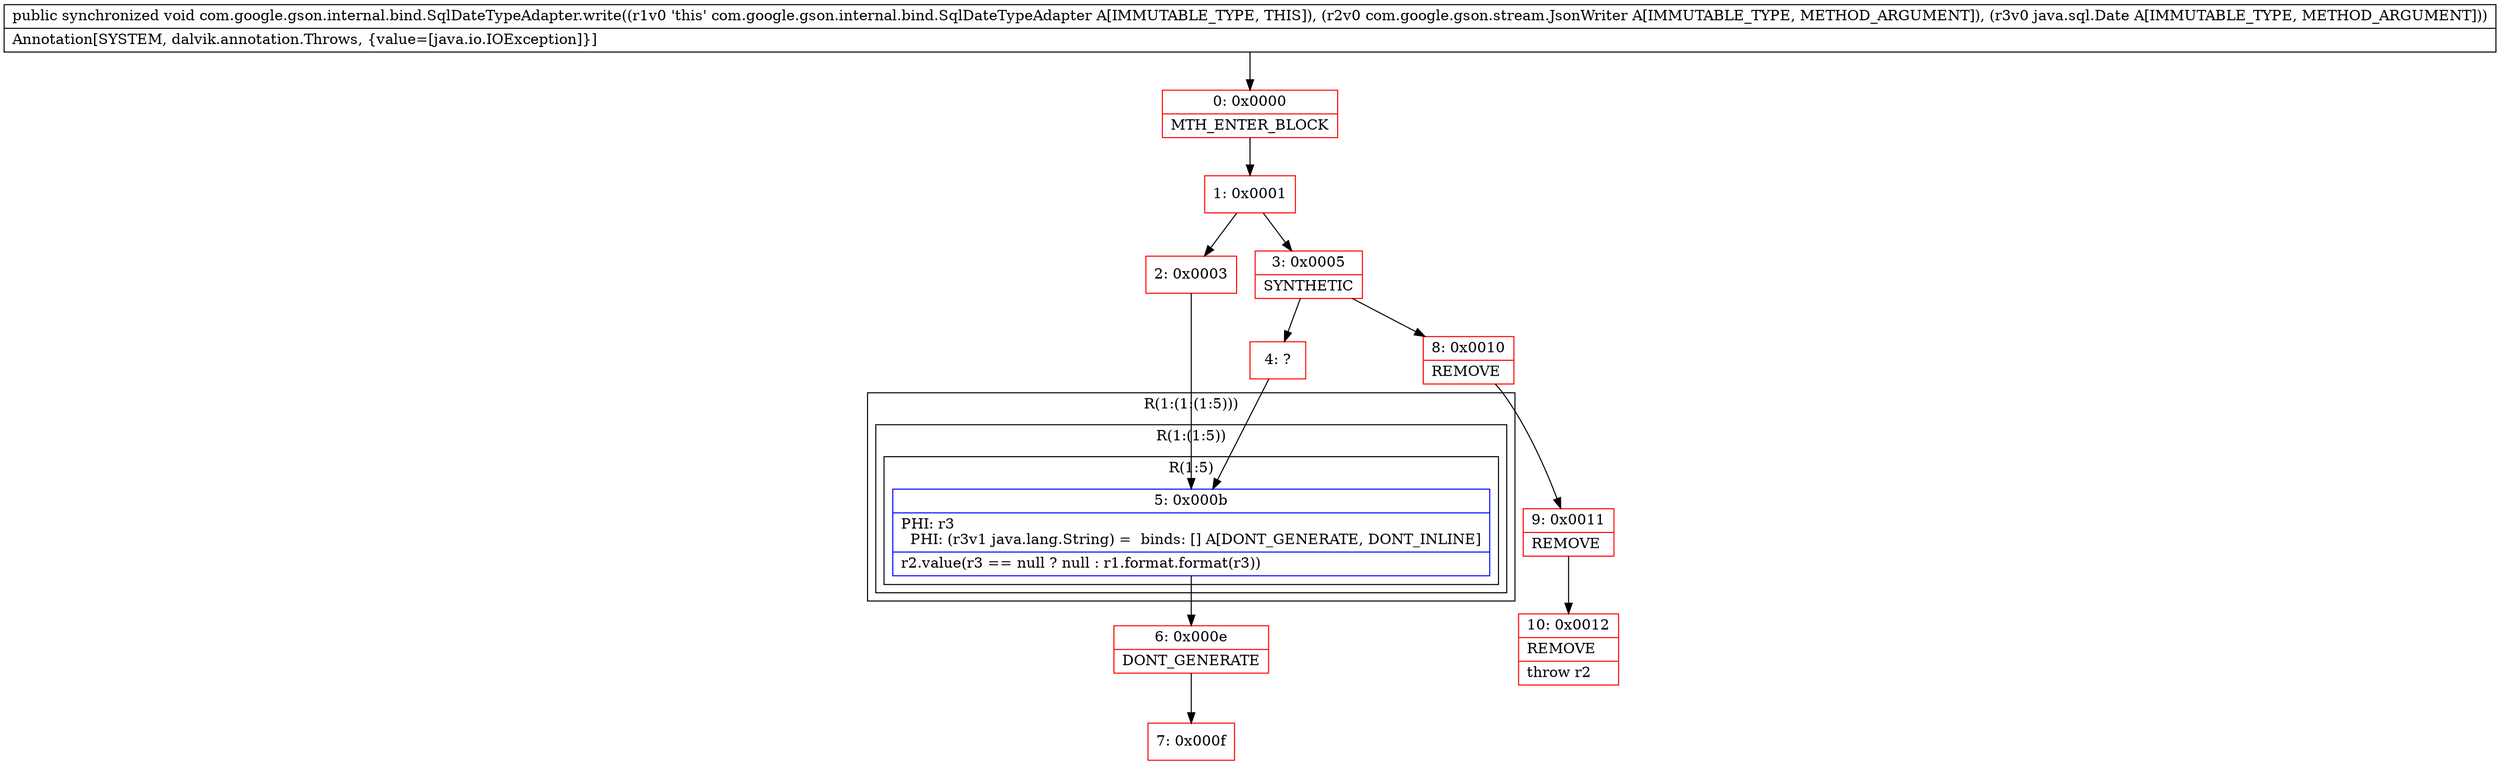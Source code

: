 digraph "CFG forcom.google.gson.internal.bind.SqlDateTypeAdapter.write(Lcom\/google\/gson\/stream\/JsonWriter;Ljava\/sql\/Date;)V" {
subgraph cluster_Region_1846885867 {
label = "R(1:(1:(1:5)))";
node [shape=record,color=blue];
subgraph cluster_Region_403465885 {
label = "R(1:(1:5))";
node [shape=record,color=blue];
subgraph cluster_Region_1982238136 {
label = "R(1:5)";
node [shape=record,color=blue];
Node_5 [shape=record,label="{5\:\ 0x000b|PHI: r3 \l  PHI: (r3v1 java.lang.String) =  binds: [] A[DONT_GENERATE, DONT_INLINE]\l|r2.value(r3 == null ? null : r1.format.format(r3))\l}"];
}
}
}
Node_0 [shape=record,color=red,label="{0\:\ 0x0000|MTH_ENTER_BLOCK\l}"];
Node_1 [shape=record,color=red,label="{1\:\ 0x0001}"];
Node_2 [shape=record,color=red,label="{2\:\ 0x0003}"];
Node_3 [shape=record,color=red,label="{3\:\ 0x0005|SYNTHETIC\l}"];
Node_4 [shape=record,color=red,label="{4\:\ ?}"];
Node_6 [shape=record,color=red,label="{6\:\ 0x000e|DONT_GENERATE\l}"];
Node_7 [shape=record,color=red,label="{7\:\ 0x000f}"];
Node_8 [shape=record,color=red,label="{8\:\ 0x0010|REMOVE\l}"];
Node_9 [shape=record,color=red,label="{9\:\ 0x0011|REMOVE\l}"];
Node_10 [shape=record,color=red,label="{10\:\ 0x0012|REMOVE\l|throw r2\l}"];
MethodNode[shape=record,label="{public synchronized void com.google.gson.internal.bind.SqlDateTypeAdapter.write((r1v0 'this' com.google.gson.internal.bind.SqlDateTypeAdapter A[IMMUTABLE_TYPE, THIS]), (r2v0 com.google.gson.stream.JsonWriter A[IMMUTABLE_TYPE, METHOD_ARGUMENT]), (r3v0 java.sql.Date A[IMMUTABLE_TYPE, METHOD_ARGUMENT]))  | Annotation[SYSTEM, dalvik.annotation.Throws, \{value=[java.io.IOException]\}]\l}"];
MethodNode -> Node_0;
Node_5 -> Node_6;
Node_0 -> Node_1;
Node_1 -> Node_2;
Node_1 -> Node_3;
Node_2 -> Node_5;
Node_3 -> Node_4;
Node_3 -> Node_8;
Node_4 -> Node_5;
Node_6 -> Node_7;
Node_8 -> Node_9;
Node_9 -> Node_10;
}

